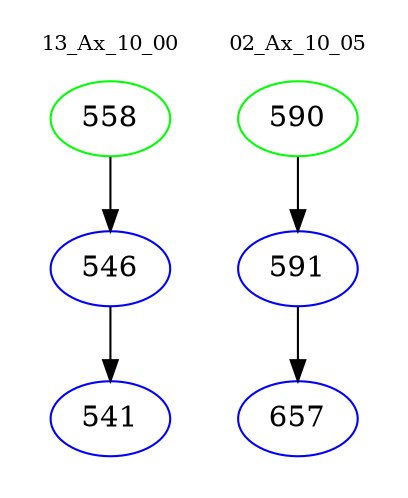 digraph{
subgraph cluster_0 {
color = white
label = "13_Ax_10_00";
fontsize=10;
T0_558 [label="558", color="green"]
T0_558 -> T0_546 [color="black"]
T0_546 [label="546", color="blue"]
T0_546 -> T0_541 [color="black"]
T0_541 [label="541", color="blue"]
}
subgraph cluster_1 {
color = white
label = "02_Ax_10_05";
fontsize=10;
T1_590 [label="590", color="green"]
T1_590 -> T1_591 [color="black"]
T1_591 [label="591", color="blue"]
T1_591 -> T1_657 [color="black"]
T1_657 [label="657", color="blue"]
}
}
